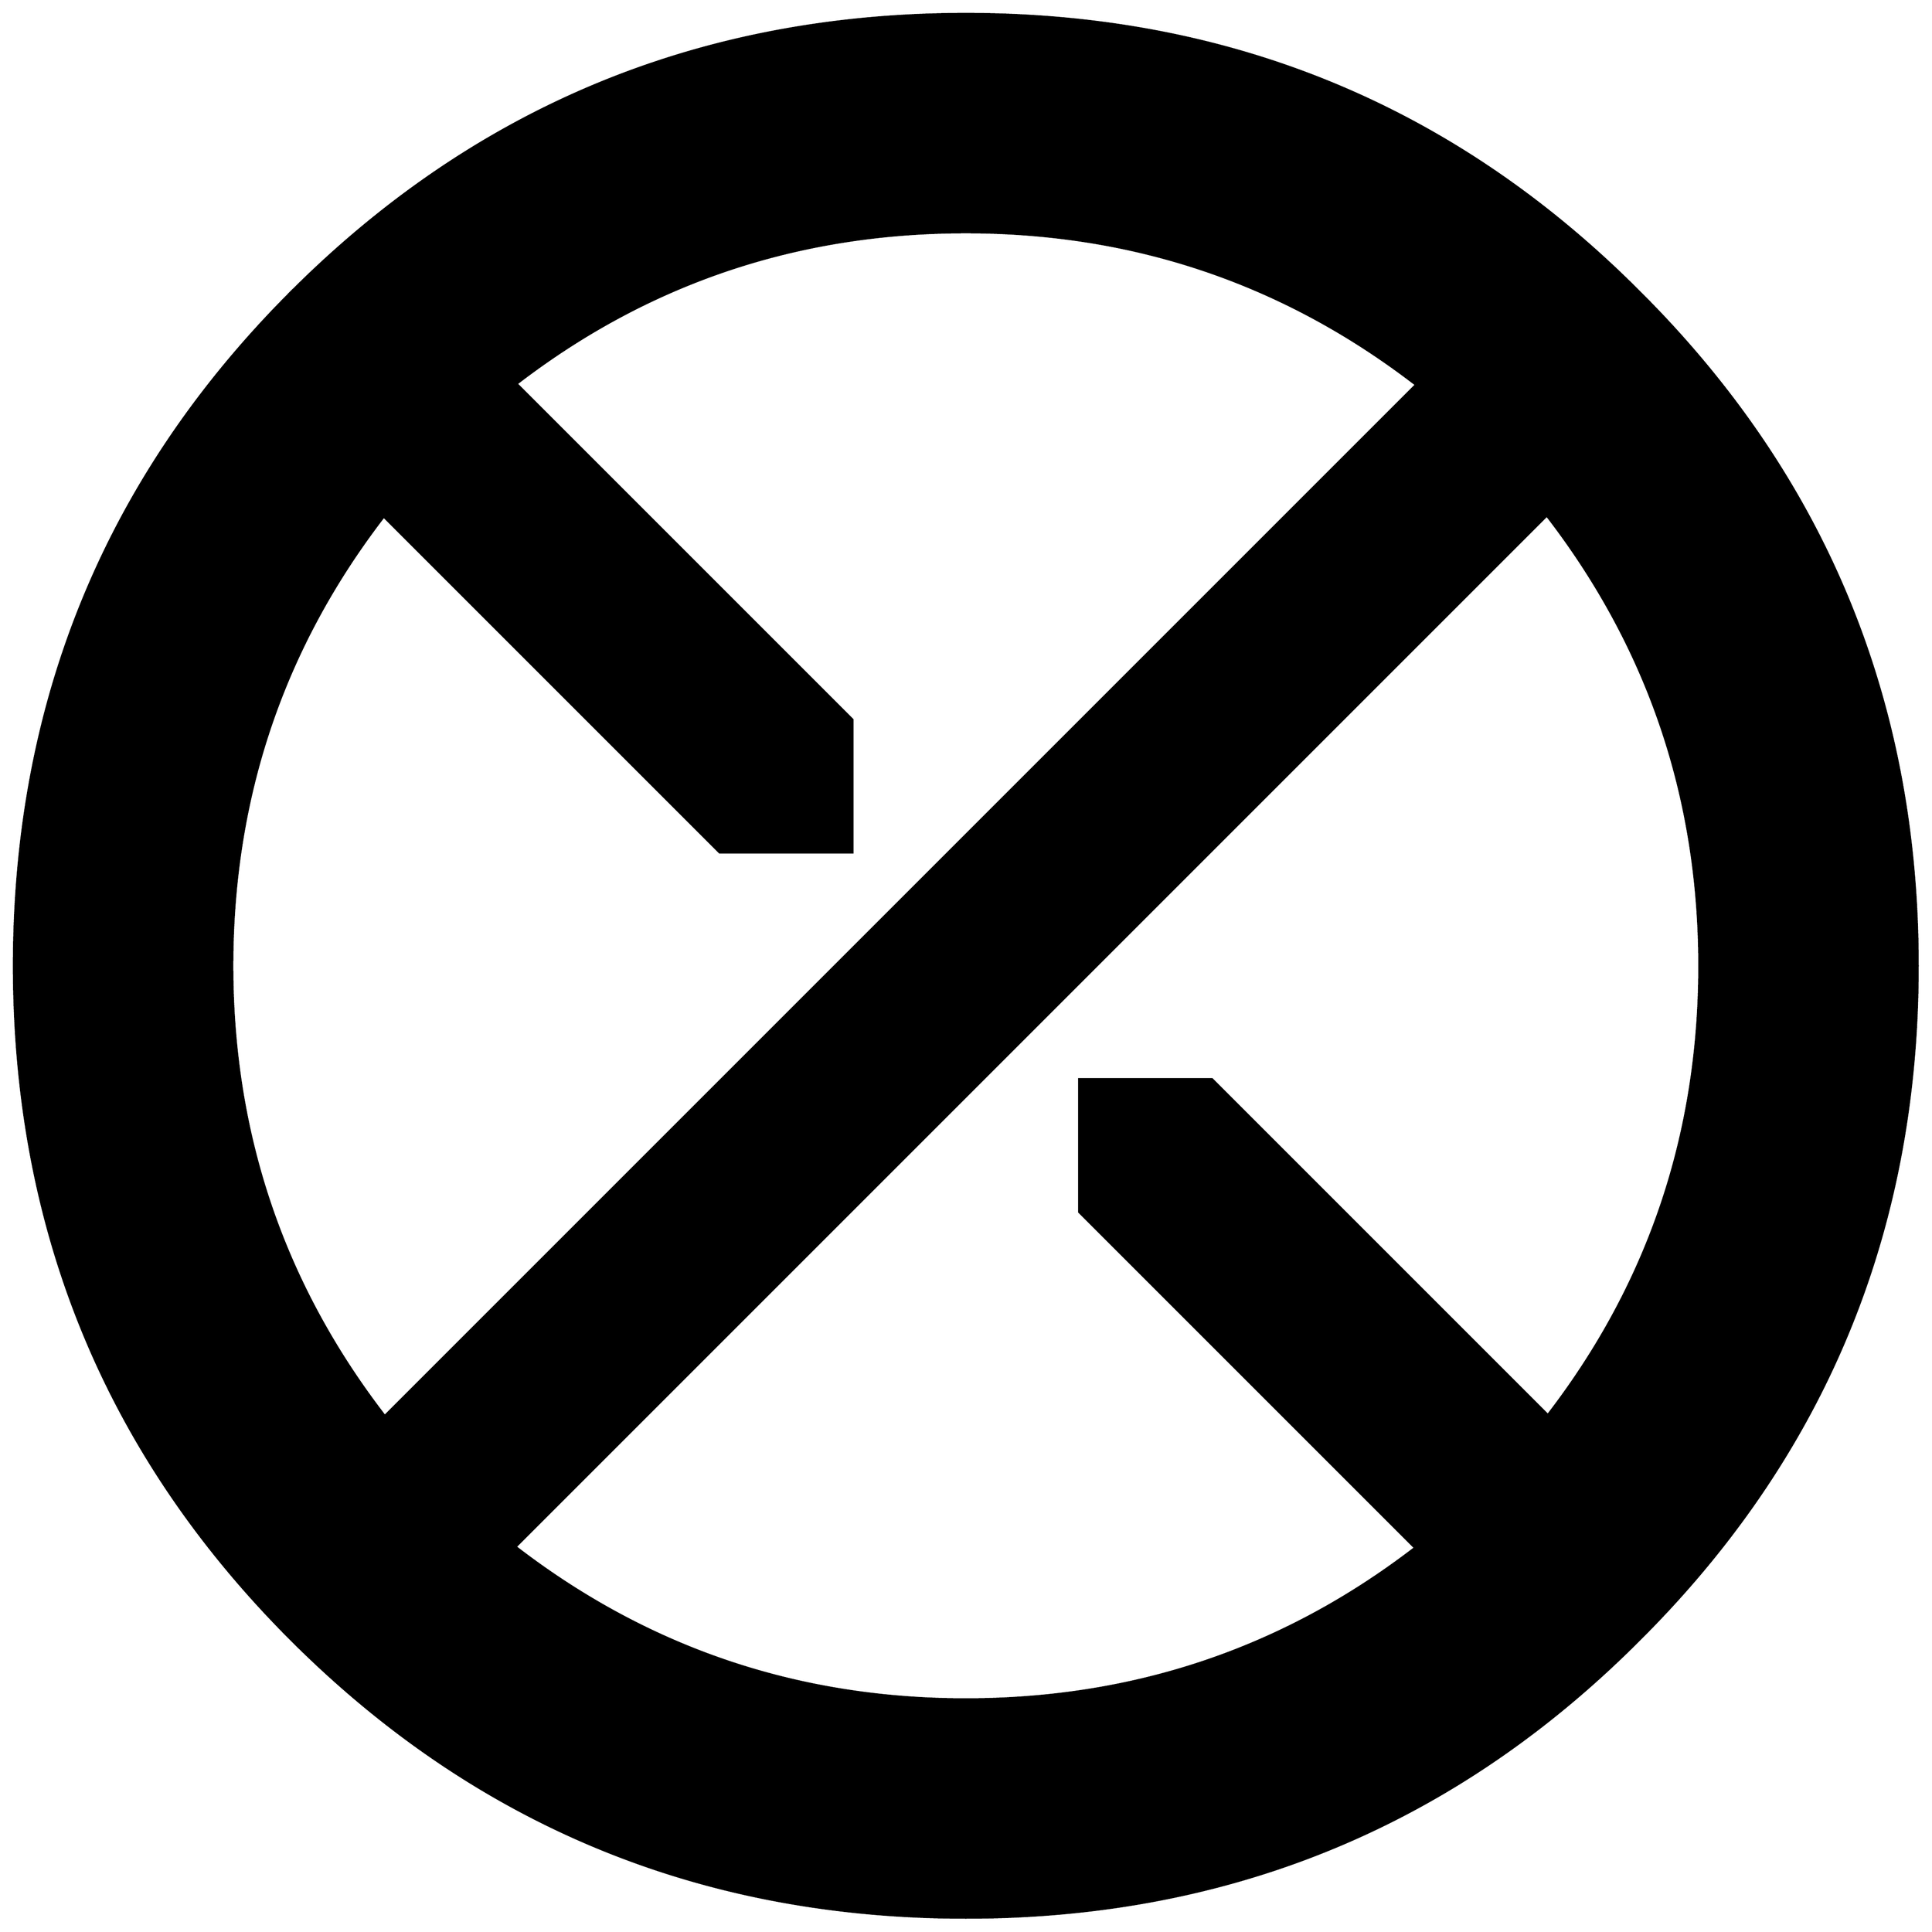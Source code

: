 


\begin{tikzpicture}[y=0.80pt, x=0.80pt, yscale=-1.0, xscale=1.0, inner sep=0pt, outer sep=0pt]
\begin{scope}[shift={(100.0,1706.0)},nonzero rule]
  \path[draw=.,fill=.,line width=1.600pt] (1948.0,-582.0) ..
    controls (1948.0,-325.333) and (1858.0,-107.333) ..
    (1678.0,72.0) .. controls (1498.667,252.0) and (1280.667,342.0)
    .. (1024.0,342.0) .. controls (767.333,342.0) and
    (549.0,252.0) .. (369.0,72.0) .. controls (189.667,-107.333) and
    (100.0,-325.333) .. (100.0,-582.0) .. controls (100.0,-838.667)
    and (189.667,-1056.667) .. (369.0,-1236.0) .. controls
    (549.0,-1416.0) and (767.333,-1506.0) .. (1024.0,-1506.0) ..
    controls (1280.667,-1506.0) and (1498.667,-1416.0) ..
    (1678.0,-1236.0) .. controls (1858.0,-1056.667) and
    (1948.0,-838.667) .. (1948.0,-582.0) -- cycle(1461.0,-1146.0)
    .. controls (1333.0,-1244.667) and (1187.333,-1294.0) ..
    (1024.0,-1294.0) .. controls (860.667,-1294.0) and
    (715.333,-1245.0) .. (588.0,-1147.0) -- (914.0,-821.0) --
    (914.0,-692.0) -- (785.0,-692.0) -- (459.0,-1018.0) ..
    controls (361.0,-890.667) and (312.0,-745.333) .. (312.0,-582.0)
    .. controls (312.0,-418.667) and (361.333,-273.0) ..
    (460.0,-145.0) -- (1461.0,-1146.0) -- cycle(1736.0,-582.0)
    .. controls (1736.0,-745.333) and (1686.667,-891.0) ..
    (1588.0,-1019.0) -- (587.0,-18.0) .. controls (715.0,80.667)
    and (860.667,130.0) .. (1024.0,130.0) .. controls
    (1187.333,130.0) and (1332.667,81.0) .. (1460.0,-17.0) --
    (1134.0,-343.0) -- (1134.0,-472.0) -- (1263.0,-472.0) --
    (1589.0,-146.0) .. controls (1687.0,-273.333) and
    (1736.0,-418.667) .. (1736.0,-582.0) -- cycle;
\end{scope}

\end{tikzpicture}

